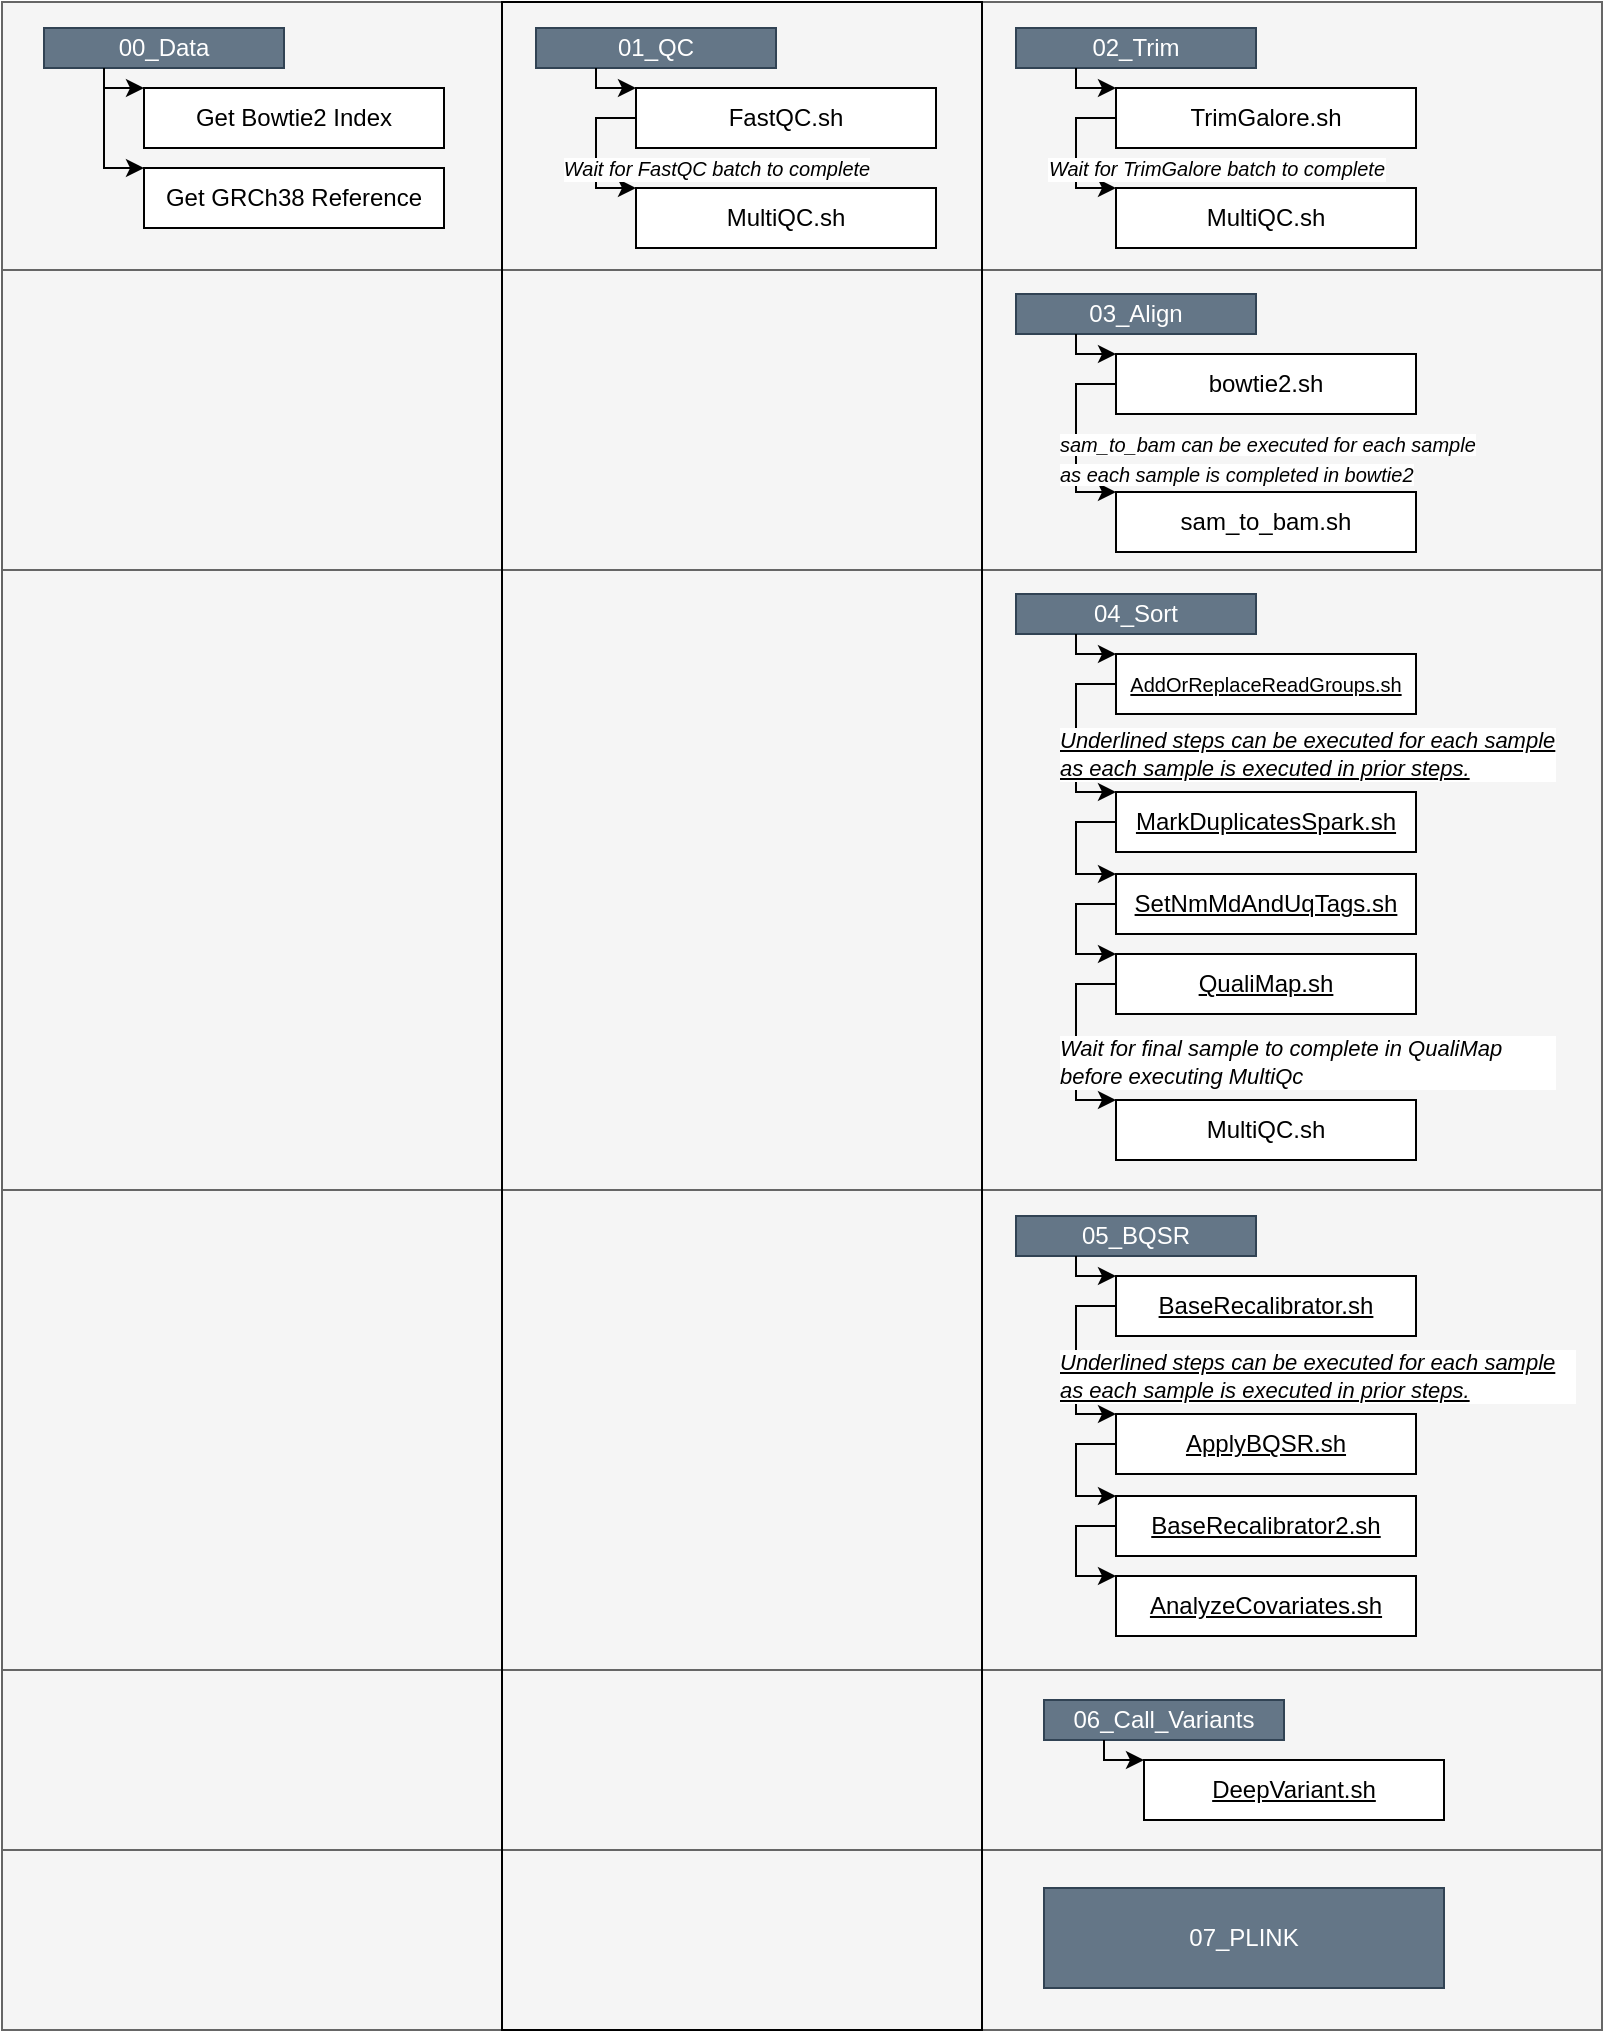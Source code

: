 <mxfile version="21.6.2" type="device">
  <diagram name="Page-1" id="BPyvLL14eU_Gg8XlrEKY">
    <mxGraphModel dx="778" dy="1574" grid="1" gridSize="10" guides="1" tooltips="1" connect="1" arrows="1" fold="1" page="1" pageScale="1" pageWidth="850" pageHeight="1100" math="0" shadow="0">
      <root>
        <mxCell id="0" />
        <mxCell id="1" parent="0" />
        <mxCell id="CJUm-sTZ8so5hoklsYE3-137" value="" style="rounded=0;whiteSpace=wrap;html=1;fillColor=#f5f5f5;fontColor=#333333;strokeColor=#666666;" vertex="1" parent="1">
          <mxGeometry x="80" y="920" width="800" height="90" as="geometry" />
        </mxCell>
        <mxCell id="CJUm-sTZ8so5hoklsYE3-136" value="" style="rounded=0;whiteSpace=wrap;html=1;fillColor=#f5f5f5;fontColor=#333333;strokeColor=#666666;" vertex="1" parent="1">
          <mxGeometry x="80" y="830" width="800" height="90" as="geometry" />
        </mxCell>
        <mxCell id="CJUm-sTZ8so5hoklsYE3-135" value="" style="rounded=0;whiteSpace=wrap;html=1;fillColor=#f5f5f5;fontColor=#333333;strokeColor=#666666;" vertex="1" parent="1">
          <mxGeometry x="80" y="590" width="800" height="240" as="geometry" />
        </mxCell>
        <mxCell id="CJUm-sTZ8so5hoklsYE3-134" value="" style="rounded=0;whiteSpace=wrap;html=1;fillColor=#f5f5f5;fontColor=#333333;strokeColor=#666666;" vertex="1" parent="1">
          <mxGeometry x="80" y="280" width="800" height="310" as="geometry" />
        </mxCell>
        <mxCell id="CJUm-sTZ8so5hoklsYE3-133" value="" style="rounded=0;whiteSpace=wrap;html=1;fillColor=#f5f5f5;fontColor=#333333;strokeColor=#666666;" vertex="1" parent="1">
          <mxGeometry x="80" y="130" width="800" height="150" as="geometry" />
        </mxCell>
        <mxCell id="CJUm-sTZ8so5hoklsYE3-132" value="" style="rounded=0;whiteSpace=wrap;html=1;fillColor=#f5f5f5;fontColor=#333333;strokeColor=#666666;" vertex="1" parent="1">
          <mxGeometry x="80" y="-4" width="800" height="134" as="geometry" />
        </mxCell>
        <mxCell id="CJUm-sTZ8so5hoklsYE3-142" value="" style="rounded=0;whiteSpace=wrap;html=1;fillColor=none;" vertex="1" parent="1">
          <mxGeometry x="330" y="-4" width="240" height="1014" as="geometry" />
        </mxCell>
        <mxCell id="CJUm-sTZ8so5hoklsYE3-82" value="00_Data" style="rounded=0;whiteSpace=wrap;html=1;fillColor=#647687;strokeColor=#314354;fontColor=#ffffff;" vertex="1" parent="1">
          <mxGeometry x="101" y="9" width="120" height="20" as="geometry" />
        </mxCell>
        <mxCell id="CJUm-sTZ8so5hoklsYE3-83" value="Get Bowtie2 Index" style="rounded=0;whiteSpace=wrap;html=1;" vertex="1" parent="1">
          <mxGeometry x="151" y="39" width="150" height="30" as="geometry" />
        </mxCell>
        <mxCell id="CJUm-sTZ8so5hoklsYE3-84" style="edgeStyle=orthogonalEdgeStyle;rounded=0;orthogonalLoop=1;jettySize=auto;html=1;exitX=0.25;exitY=1;exitDx=0;exitDy=0;entryX=0;entryY=0;entryDx=0;entryDy=0;" edge="1" parent="1" source="CJUm-sTZ8so5hoklsYE3-82" target="CJUm-sTZ8so5hoklsYE3-83">
          <mxGeometry relative="1" as="geometry">
            <Array as="points">
              <mxPoint x="131" y="39" />
            </Array>
          </mxGeometry>
        </mxCell>
        <mxCell id="CJUm-sTZ8so5hoklsYE3-85" value="Get GRCh38 Reference" style="rounded=0;whiteSpace=wrap;html=1;" vertex="1" parent="1">
          <mxGeometry x="151" y="79" width="150" height="30" as="geometry" />
        </mxCell>
        <mxCell id="CJUm-sTZ8so5hoklsYE3-86" style="edgeStyle=orthogonalEdgeStyle;rounded=0;orthogonalLoop=1;jettySize=auto;html=1;exitX=0.25;exitY=1;exitDx=0;exitDy=0;entryX=0;entryY=0;entryDx=0;entryDy=0;" edge="1" parent="1" source="CJUm-sTZ8so5hoklsYE3-82" target="CJUm-sTZ8so5hoklsYE3-85">
          <mxGeometry relative="1" as="geometry">
            <Array as="points">
              <mxPoint x="131" y="79" />
            </Array>
          </mxGeometry>
        </mxCell>
        <mxCell id="CJUm-sTZ8so5hoklsYE3-87" value="01_QC" style="rounded=0;whiteSpace=wrap;html=1;fillColor=#647687;strokeColor=#314354;fontColor=#ffffff;" vertex="1" parent="1">
          <mxGeometry x="347" y="9" width="120" height="20" as="geometry" />
        </mxCell>
        <mxCell id="CJUm-sTZ8so5hoklsYE3-88" value="FastQC.sh" style="rounded=0;whiteSpace=wrap;html=1;" vertex="1" parent="1">
          <mxGeometry x="397" y="39" width="150" height="30" as="geometry" />
        </mxCell>
        <mxCell id="CJUm-sTZ8so5hoklsYE3-89" style="edgeStyle=orthogonalEdgeStyle;rounded=0;orthogonalLoop=1;jettySize=auto;html=1;exitX=0.25;exitY=1;exitDx=0;exitDy=0;entryX=0;entryY=0;entryDx=0;entryDy=0;" edge="1" parent="1" source="CJUm-sTZ8so5hoklsYE3-87" target="CJUm-sTZ8so5hoklsYE3-88">
          <mxGeometry relative="1" as="geometry">
            <Array as="points">
              <mxPoint x="377" y="39" />
            </Array>
          </mxGeometry>
        </mxCell>
        <mxCell id="CJUm-sTZ8so5hoklsYE3-90" value="MultiQC.sh" style="rounded=0;whiteSpace=wrap;html=1;" vertex="1" parent="1">
          <mxGeometry x="397" y="89" width="150" height="30" as="geometry" />
        </mxCell>
        <mxCell id="CJUm-sTZ8so5hoklsYE3-91" style="edgeStyle=orthogonalEdgeStyle;rounded=0;orthogonalLoop=1;jettySize=auto;html=1;exitX=0;exitY=0.5;exitDx=0;exitDy=0;entryX=0;entryY=0;entryDx=0;entryDy=0;" edge="1" parent="1" source="CJUm-sTZ8so5hoklsYE3-88" target="CJUm-sTZ8so5hoklsYE3-90">
          <mxGeometry relative="1" as="geometry">
            <Array as="points">
              <mxPoint x="377" y="54" />
              <mxPoint x="377" y="89" />
            </Array>
          </mxGeometry>
        </mxCell>
        <mxCell id="CJUm-sTZ8so5hoklsYE3-92" value="Wait for FastQC batch to complete" style="edgeLabel;html=1;align=center;verticalAlign=middle;resizable=0;points=[];fontStyle=2;fontSize=10;" vertex="1" connectable="0" parent="CJUm-sTZ8so5hoklsYE3-91">
          <mxGeometry x="0.552" y="-3" relative="1" as="geometry">
            <mxPoint x="57" y="-13" as="offset" />
          </mxGeometry>
        </mxCell>
        <mxCell id="CJUm-sTZ8so5hoklsYE3-93" value="02_Trim" style="rounded=0;whiteSpace=wrap;html=1;fillColor=#647687;strokeColor=#314354;fontColor=#ffffff;" vertex="1" parent="1">
          <mxGeometry x="587" y="9" width="120" height="20" as="geometry" />
        </mxCell>
        <mxCell id="CJUm-sTZ8so5hoklsYE3-94" value="TrimGalore.sh" style="rounded=0;whiteSpace=wrap;html=1;" vertex="1" parent="1">
          <mxGeometry x="637" y="39" width="150" height="30" as="geometry" />
        </mxCell>
        <mxCell id="CJUm-sTZ8so5hoklsYE3-95" style="edgeStyle=orthogonalEdgeStyle;rounded=0;orthogonalLoop=1;jettySize=auto;html=1;exitX=0.25;exitY=1;exitDx=0;exitDy=0;entryX=0;entryY=0;entryDx=0;entryDy=0;" edge="1" parent="1" source="CJUm-sTZ8so5hoklsYE3-93" target="CJUm-sTZ8so5hoklsYE3-94">
          <mxGeometry relative="1" as="geometry">
            <Array as="points">
              <mxPoint x="617" y="39" />
            </Array>
          </mxGeometry>
        </mxCell>
        <mxCell id="CJUm-sTZ8so5hoklsYE3-96" value="MultiQC.sh" style="rounded=0;whiteSpace=wrap;html=1;" vertex="1" parent="1">
          <mxGeometry x="637" y="89" width="150" height="30" as="geometry" />
        </mxCell>
        <mxCell id="CJUm-sTZ8so5hoklsYE3-97" style="edgeStyle=orthogonalEdgeStyle;rounded=0;orthogonalLoop=1;jettySize=auto;html=1;exitX=0;exitY=0.5;exitDx=0;exitDy=0;entryX=0;entryY=0;entryDx=0;entryDy=0;" edge="1" parent="1" source="CJUm-sTZ8so5hoklsYE3-94" target="CJUm-sTZ8so5hoklsYE3-96">
          <mxGeometry relative="1" as="geometry">
            <Array as="points">
              <mxPoint x="617" y="54" />
              <mxPoint x="617" y="89" />
            </Array>
          </mxGeometry>
        </mxCell>
        <mxCell id="CJUm-sTZ8so5hoklsYE3-98" value="Wait for TrimGalore batch to complete" style="edgeLabel;html=1;align=center;verticalAlign=middle;resizable=0;points=[];fontStyle=2;fontSize=10;" vertex="1" connectable="0" parent="CJUm-sTZ8so5hoklsYE3-97">
          <mxGeometry x="0.552" y="-3" relative="1" as="geometry">
            <mxPoint x="67" y="-13" as="offset" />
          </mxGeometry>
        </mxCell>
        <mxCell id="CJUm-sTZ8so5hoklsYE3-99" value="03_Align" style="rounded=0;whiteSpace=wrap;html=1;fillColor=#647687;strokeColor=#314354;fontColor=#ffffff;" vertex="1" parent="1">
          <mxGeometry x="587" y="142" width="120" height="20" as="geometry" />
        </mxCell>
        <mxCell id="CJUm-sTZ8so5hoklsYE3-100" value="bowtie2.sh" style="rounded=0;whiteSpace=wrap;html=1;" vertex="1" parent="1">
          <mxGeometry x="637" y="172" width="150" height="30" as="geometry" />
        </mxCell>
        <mxCell id="CJUm-sTZ8so5hoklsYE3-101" style="edgeStyle=orthogonalEdgeStyle;rounded=0;orthogonalLoop=1;jettySize=auto;html=1;exitX=0.25;exitY=1;exitDx=0;exitDy=0;entryX=0;entryY=0;entryDx=0;entryDy=0;" edge="1" parent="1" source="CJUm-sTZ8so5hoklsYE3-99" target="CJUm-sTZ8so5hoklsYE3-100">
          <mxGeometry relative="1" as="geometry">
            <Array as="points">
              <mxPoint x="617" y="172" />
            </Array>
          </mxGeometry>
        </mxCell>
        <mxCell id="CJUm-sTZ8so5hoklsYE3-102" value="sam_to_bam.sh" style="rounded=0;whiteSpace=wrap;html=1;" vertex="1" parent="1">
          <mxGeometry x="637" y="241" width="150" height="30" as="geometry" />
        </mxCell>
        <mxCell id="CJUm-sTZ8so5hoklsYE3-103" style="edgeStyle=orthogonalEdgeStyle;rounded=0;orthogonalLoop=1;jettySize=auto;html=1;exitX=0;exitY=0.5;exitDx=0;exitDy=0;entryX=0;entryY=0;entryDx=0;entryDy=0;" edge="1" parent="1" source="CJUm-sTZ8so5hoklsYE3-100" target="CJUm-sTZ8so5hoklsYE3-102">
          <mxGeometry relative="1" as="geometry">
            <Array as="points">
              <mxPoint x="617" y="187" />
              <mxPoint x="617" y="241" />
            </Array>
          </mxGeometry>
        </mxCell>
        <mxCell id="CJUm-sTZ8so5hoklsYE3-104" value="&lt;br&gt;&lt;span style=&quot;color: rgb(0, 0, 0); font-family: Helvetica; font-size: 10px; font-style: italic; font-variant-ligatures: normal; font-variant-caps: normal; font-weight: 400; letter-spacing: normal; orphans: 2; text-indent: 0px; text-transform: none; widows: 2; word-spacing: 0px; -webkit-text-stroke-width: 0px; background-color: rgb(255, 255, 255); text-decoration-thickness: initial; text-decoration-style: initial; text-decoration-color: initial; float: none; display: inline !important;&quot;&gt;sam_to_bam can be executed for each sample as each sample is completed in bowtie2&lt;/span&gt;&lt;br&gt;" style="text;html=1;strokeColor=none;fillColor=none;align=left;verticalAlign=middle;whiteSpace=wrap;rounded=0;" vertex="1" parent="1">
          <mxGeometry x="607" y="207" width="210" height="20" as="geometry" />
        </mxCell>
        <mxCell id="CJUm-sTZ8so5hoklsYE3-105" value="04_Sort" style="rounded=0;whiteSpace=wrap;html=1;fillColor=#647687;strokeColor=#314354;fontColor=#ffffff;" vertex="1" parent="1">
          <mxGeometry x="587" y="292" width="120" height="20" as="geometry" />
        </mxCell>
        <mxCell id="CJUm-sTZ8so5hoklsYE3-106" value="AddOrReplaceReadGroups.sh" style="rounded=0;whiteSpace=wrap;html=1;fontSize=10;fontColor=default;fontStyle=4" vertex="1" parent="1">
          <mxGeometry x="637" y="322" width="150" height="30" as="geometry" />
        </mxCell>
        <mxCell id="CJUm-sTZ8so5hoklsYE3-107" style="edgeStyle=orthogonalEdgeStyle;rounded=0;orthogonalLoop=1;jettySize=auto;html=1;exitX=0.25;exitY=1;exitDx=0;exitDy=0;entryX=0;entryY=0;entryDx=0;entryDy=0;" edge="1" parent="1" source="CJUm-sTZ8so5hoklsYE3-105" target="CJUm-sTZ8so5hoklsYE3-106">
          <mxGeometry relative="1" as="geometry">
            <Array as="points">
              <mxPoint x="617" y="322" />
            </Array>
          </mxGeometry>
        </mxCell>
        <mxCell id="CJUm-sTZ8so5hoklsYE3-108" value="MarkDuplicatesSpark.sh" style="rounded=0;whiteSpace=wrap;html=1;fontStyle=4" vertex="1" parent="1">
          <mxGeometry x="637" y="391" width="150" height="30" as="geometry" />
        </mxCell>
        <mxCell id="CJUm-sTZ8so5hoklsYE3-109" style="edgeStyle=orthogonalEdgeStyle;rounded=0;orthogonalLoop=1;jettySize=auto;html=1;exitX=0;exitY=0.5;exitDx=0;exitDy=0;entryX=0;entryY=0;entryDx=0;entryDy=0;" edge="1" parent="1" source="CJUm-sTZ8so5hoklsYE3-106" target="CJUm-sTZ8so5hoklsYE3-108">
          <mxGeometry relative="1" as="geometry">
            <Array as="points">
              <mxPoint x="617" y="337" />
              <mxPoint x="617" y="391" />
            </Array>
          </mxGeometry>
        </mxCell>
        <mxCell id="CJUm-sTZ8so5hoklsYE3-110" value="Underlined steps can be executed for each sample as each sample is executed in prior steps." style="text;html=1;strokeColor=none;fillColor=none;align=left;verticalAlign=middle;whiteSpace=wrap;rounded=0;fontStyle=6;fontSize=11;labelBackgroundColor=default;" vertex="1" parent="1">
          <mxGeometry x="607" y="362" width="250" height="20" as="geometry" />
        </mxCell>
        <mxCell id="CJUm-sTZ8so5hoklsYE3-111" value="SetNmMdAndUqTags.sh" style="rounded=0;whiteSpace=wrap;html=1;fontStyle=4" vertex="1" parent="1">
          <mxGeometry x="637" y="432" width="150" height="30" as="geometry" />
        </mxCell>
        <mxCell id="CJUm-sTZ8so5hoklsYE3-112" style="edgeStyle=orthogonalEdgeStyle;rounded=0;orthogonalLoop=1;jettySize=auto;html=1;exitX=0;exitY=0.5;exitDx=0;exitDy=0;entryX=0;entryY=0;entryDx=0;entryDy=0;" edge="1" parent="1" source="CJUm-sTZ8so5hoklsYE3-108" target="CJUm-sTZ8so5hoklsYE3-111">
          <mxGeometry relative="1" as="geometry">
            <Array as="points">
              <mxPoint x="617" y="406" />
              <mxPoint x="617" y="432" />
            </Array>
          </mxGeometry>
        </mxCell>
        <mxCell id="CJUm-sTZ8so5hoklsYE3-113" value="QualiMap.sh" style="rounded=0;whiteSpace=wrap;html=1;fontStyle=4" vertex="1" parent="1">
          <mxGeometry x="637" y="472" width="150" height="30" as="geometry" />
        </mxCell>
        <mxCell id="CJUm-sTZ8so5hoklsYE3-114" style="edgeStyle=orthogonalEdgeStyle;rounded=0;orthogonalLoop=1;jettySize=auto;html=1;exitX=0;exitY=0.5;exitDx=0;exitDy=0;entryX=0;entryY=0;entryDx=0;entryDy=0;" edge="1" parent="1" source="CJUm-sTZ8so5hoklsYE3-111" target="CJUm-sTZ8so5hoklsYE3-113">
          <mxGeometry relative="1" as="geometry">
            <Array as="points">
              <mxPoint x="617" y="447" />
              <mxPoint x="617" y="472" />
            </Array>
          </mxGeometry>
        </mxCell>
        <mxCell id="CJUm-sTZ8so5hoklsYE3-115" value="MultiQC.sh" style="rounded=0;whiteSpace=wrap;html=1;" vertex="1" parent="1">
          <mxGeometry x="637" y="545" width="150" height="30" as="geometry" />
        </mxCell>
        <mxCell id="CJUm-sTZ8so5hoklsYE3-116" style="edgeStyle=orthogonalEdgeStyle;rounded=0;orthogonalLoop=1;jettySize=auto;html=1;exitX=0;exitY=0.5;exitDx=0;exitDy=0;entryX=0;entryY=0;entryDx=0;entryDy=0;" edge="1" parent="1" source="CJUm-sTZ8so5hoklsYE3-113" target="CJUm-sTZ8so5hoklsYE3-115">
          <mxGeometry relative="1" as="geometry">
            <Array as="points">
              <mxPoint x="617" y="487" />
              <mxPoint x="617" y="545" />
            </Array>
          </mxGeometry>
        </mxCell>
        <mxCell id="CJUm-sTZ8so5hoklsYE3-117" value="Wait for final sample to complete in QualiMap before executing MultiQc" style="text;html=1;strokeColor=none;fillColor=none;align=left;verticalAlign=middle;whiteSpace=wrap;rounded=0;fontStyle=2;fontSize=11;labelBackgroundColor=default;" vertex="1" parent="1">
          <mxGeometry x="607" y="516" width="250" height="20" as="geometry" />
        </mxCell>
        <mxCell id="CJUm-sTZ8so5hoklsYE3-118" value="05_BQSR" style="rounded=0;whiteSpace=wrap;html=1;fillColor=#647687;strokeColor=#314354;fontColor=#ffffff;" vertex="1" parent="1">
          <mxGeometry x="587" y="603" width="120" height="20" as="geometry" />
        </mxCell>
        <mxCell id="CJUm-sTZ8so5hoklsYE3-119" value="BaseRecalibrator.sh" style="rounded=0;whiteSpace=wrap;html=1;fontSize=12;fontColor=default;fontStyle=4" vertex="1" parent="1">
          <mxGeometry x="637" y="633" width="150" height="30" as="geometry" />
        </mxCell>
        <mxCell id="CJUm-sTZ8so5hoklsYE3-120" style="edgeStyle=orthogonalEdgeStyle;rounded=0;orthogonalLoop=1;jettySize=auto;html=1;exitX=0.25;exitY=1;exitDx=0;exitDy=0;entryX=0;entryY=0;entryDx=0;entryDy=0;" edge="1" parent="1" source="CJUm-sTZ8so5hoklsYE3-118" target="CJUm-sTZ8so5hoklsYE3-119">
          <mxGeometry relative="1" as="geometry">
            <Array as="points">
              <mxPoint x="617" y="633" />
            </Array>
          </mxGeometry>
        </mxCell>
        <mxCell id="CJUm-sTZ8so5hoklsYE3-121" value="ApplyBQSR.sh" style="rounded=0;whiteSpace=wrap;html=1;fontStyle=4" vertex="1" parent="1">
          <mxGeometry x="637" y="702" width="150" height="30" as="geometry" />
        </mxCell>
        <mxCell id="CJUm-sTZ8so5hoklsYE3-122" style="edgeStyle=orthogonalEdgeStyle;rounded=0;orthogonalLoop=1;jettySize=auto;html=1;exitX=0;exitY=0.5;exitDx=0;exitDy=0;entryX=0;entryY=0;entryDx=0;entryDy=0;" edge="1" parent="1" source="CJUm-sTZ8so5hoklsYE3-119" target="CJUm-sTZ8so5hoklsYE3-121">
          <mxGeometry relative="1" as="geometry">
            <Array as="points">
              <mxPoint x="617" y="648" />
              <mxPoint x="617" y="702" />
            </Array>
          </mxGeometry>
        </mxCell>
        <mxCell id="CJUm-sTZ8so5hoklsYE3-123" value="Underlined steps can be executed for each sample as each sample is executed in prior steps." style="text;html=1;strokeColor=none;fillColor=none;align=left;verticalAlign=middle;whiteSpace=wrap;rounded=0;fontStyle=6;fontSize=11;labelBackgroundColor=default;" vertex="1" parent="1">
          <mxGeometry x="607" y="673" width="260" height="20" as="geometry" />
        </mxCell>
        <mxCell id="CJUm-sTZ8so5hoklsYE3-124" value="BaseRecalibrator2.sh" style="rounded=0;whiteSpace=wrap;html=1;fontStyle=4" vertex="1" parent="1">
          <mxGeometry x="637" y="743" width="150" height="30" as="geometry" />
        </mxCell>
        <mxCell id="CJUm-sTZ8so5hoklsYE3-125" style="edgeStyle=orthogonalEdgeStyle;rounded=0;orthogonalLoop=1;jettySize=auto;html=1;exitX=0;exitY=0.5;exitDx=0;exitDy=0;entryX=0;entryY=0;entryDx=0;entryDy=0;" edge="1" parent="1" source="CJUm-sTZ8so5hoklsYE3-121" target="CJUm-sTZ8so5hoklsYE3-124">
          <mxGeometry relative="1" as="geometry">
            <Array as="points">
              <mxPoint x="617" y="717" />
              <mxPoint x="617" y="743" />
            </Array>
          </mxGeometry>
        </mxCell>
        <mxCell id="CJUm-sTZ8so5hoklsYE3-126" value="AnalyzeCovariates.sh" style="rounded=0;whiteSpace=wrap;html=1;fontStyle=4" vertex="1" parent="1">
          <mxGeometry x="637" y="783" width="150" height="30" as="geometry" />
        </mxCell>
        <mxCell id="CJUm-sTZ8so5hoklsYE3-127" style="edgeStyle=orthogonalEdgeStyle;rounded=0;orthogonalLoop=1;jettySize=auto;html=1;exitX=0;exitY=0.5;exitDx=0;exitDy=0;entryX=0;entryY=0;entryDx=0;entryDy=0;" edge="1" parent="1" source="CJUm-sTZ8so5hoklsYE3-124" target="CJUm-sTZ8so5hoklsYE3-126">
          <mxGeometry relative="1" as="geometry">
            <Array as="points">
              <mxPoint x="617" y="758" />
              <mxPoint x="617" y="783" />
            </Array>
          </mxGeometry>
        </mxCell>
        <mxCell id="CJUm-sTZ8so5hoklsYE3-128" value="06_Call_Variants" style="rounded=0;whiteSpace=wrap;html=1;fillColor=#647687;strokeColor=#314354;fontColor=#ffffff;" vertex="1" parent="1">
          <mxGeometry x="601" y="845" width="120" height="20" as="geometry" />
        </mxCell>
        <mxCell id="CJUm-sTZ8so5hoklsYE3-129" value="DeepVariant.sh" style="rounded=0;whiteSpace=wrap;html=1;fontSize=12;fontColor=default;fontStyle=4" vertex="1" parent="1">
          <mxGeometry x="651" y="875" width="150" height="30" as="geometry" />
        </mxCell>
        <mxCell id="CJUm-sTZ8so5hoklsYE3-130" style="edgeStyle=orthogonalEdgeStyle;rounded=0;orthogonalLoop=1;jettySize=auto;html=1;exitX=0.25;exitY=1;exitDx=0;exitDy=0;entryX=0;entryY=0;entryDx=0;entryDy=0;" edge="1" parent="1" source="CJUm-sTZ8so5hoklsYE3-128" target="CJUm-sTZ8so5hoklsYE3-129">
          <mxGeometry relative="1" as="geometry">
            <Array as="points">
              <mxPoint x="631" y="875" />
            </Array>
          </mxGeometry>
        </mxCell>
        <mxCell id="CJUm-sTZ8so5hoklsYE3-131" value="07_PLINK" style="rounded=0;whiteSpace=wrap;html=1;fillColor=#647687;strokeColor=#314354;fontColor=#ffffff;" vertex="1" parent="1">
          <mxGeometry x="601" y="939" width="200" height="50" as="geometry" />
        </mxCell>
      </root>
    </mxGraphModel>
  </diagram>
</mxfile>
